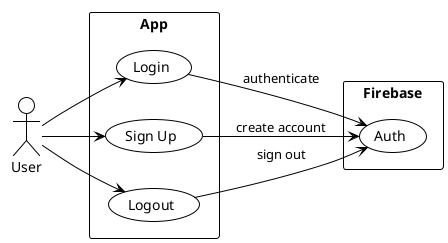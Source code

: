 @startuml
!theme plain
left to right direction

actor User
rectangle "App" {
  (Login)
  (Sign Up)
  (Logout)
}
rectangle "Firebase" {
  (Auth)
}

User --> (Login)
User --> (Sign Up)
User --> (Logout)

(Login) --> (Auth) : authenticate
(Sign Up) --> (Auth) : create account
(Logout) --> (Auth) : sign out

@enduml
